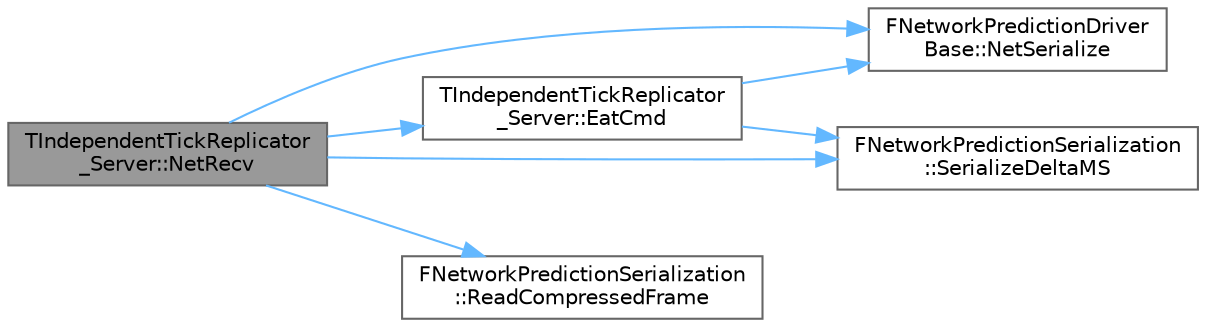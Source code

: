 digraph "TIndependentTickReplicator_Server::NetRecv"
{
 // INTERACTIVE_SVG=YES
 // LATEX_PDF_SIZE
  bgcolor="transparent";
  edge [fontname=Helvetica,fontsize=10,labelfontname=Helvetica,labelfontsize=10];
  node [fontname=Helvetica,fontsize=10,shape=box,height=0.2,width=0.4];
  rankdir="LR";
  Node1 [id="Node000001",label="TIndependentTickReplicator\l_Server::NetRecv",height=0.2,width=0.4,color="gray40", fillcolor="grey60", style="filled", fontcolor="black",tooltip=" "];
  Node1 -> Node2 [id="edge1_Node000001_Node000002",color="steelblue1",style="solid",tooltip=" "];
  Node2 [id="Node000002",label="TIndependentTickReplicator\l_Server::EatCmd",height=0.2,width=0.4,color="grey40", fillcolor="white", style="filled",URL="$d3/d34/classTIndependentTickReplicator__Server.html#a9663575f942e80289dea9542d5533f96",tooltip=" "];
  Node2 -> Node3 [id="edge2_Node000002_Node000003",color="steelblue1",style="solid",tooltip=" "];
  Node3 [id="Node000003",label="FNetworkPredictionDriver\lBase::NetSerialize",height=0.2,width=0.4,color="grey40", fillcolor="white", style="filled",URL="$d9/d6a/structFNetworkPredictionDriverBase.html#ab721edb6b3d06c7af7e2e72599c0b945",tooltip=" "];
  Node2 -> Node4 [id="edge3_Node000002_Node000004",color="steelblue1",style="solid",tooltip=" "];
  Node4 [id="Node000004",label="FNetworkPredictionSerialization\l::SerializeDeltaMS",height=0.2,width=0.4,color="grey40", fillcolor="white", style="filled",URL="$db/d72/structFNetworkPredictionSerialization.html#a7568b5d3b8a52d1d107ad65ce12ab066",tooltip=" "];
  Node1 -> Node3 [id="edge4_Node000001_Node000003",color="steelblue1",style="solid",tooltip=" "];
  Node1 -> Node5 [id="edge5_Node000001_Node000005",color="steelblue1",style="solid",tooltip=" "];
  Node5 [id="Node000005",label="FNetworkPredictionSerialization\l::ReadCompressedFrame",height=0.2,width=0.4,color="grey40", fillcolor="white", style="filled",URL="$db/d72/structFNetworkPredictionSerialization.html#a085b322f65578cbb65c3b52fba9dae25",tooltip=" "];
  Node1 -> Node4 [id="edge6_Node000001_Node000004",color="steelblue1",style="solid",tooltip=" "];
}
